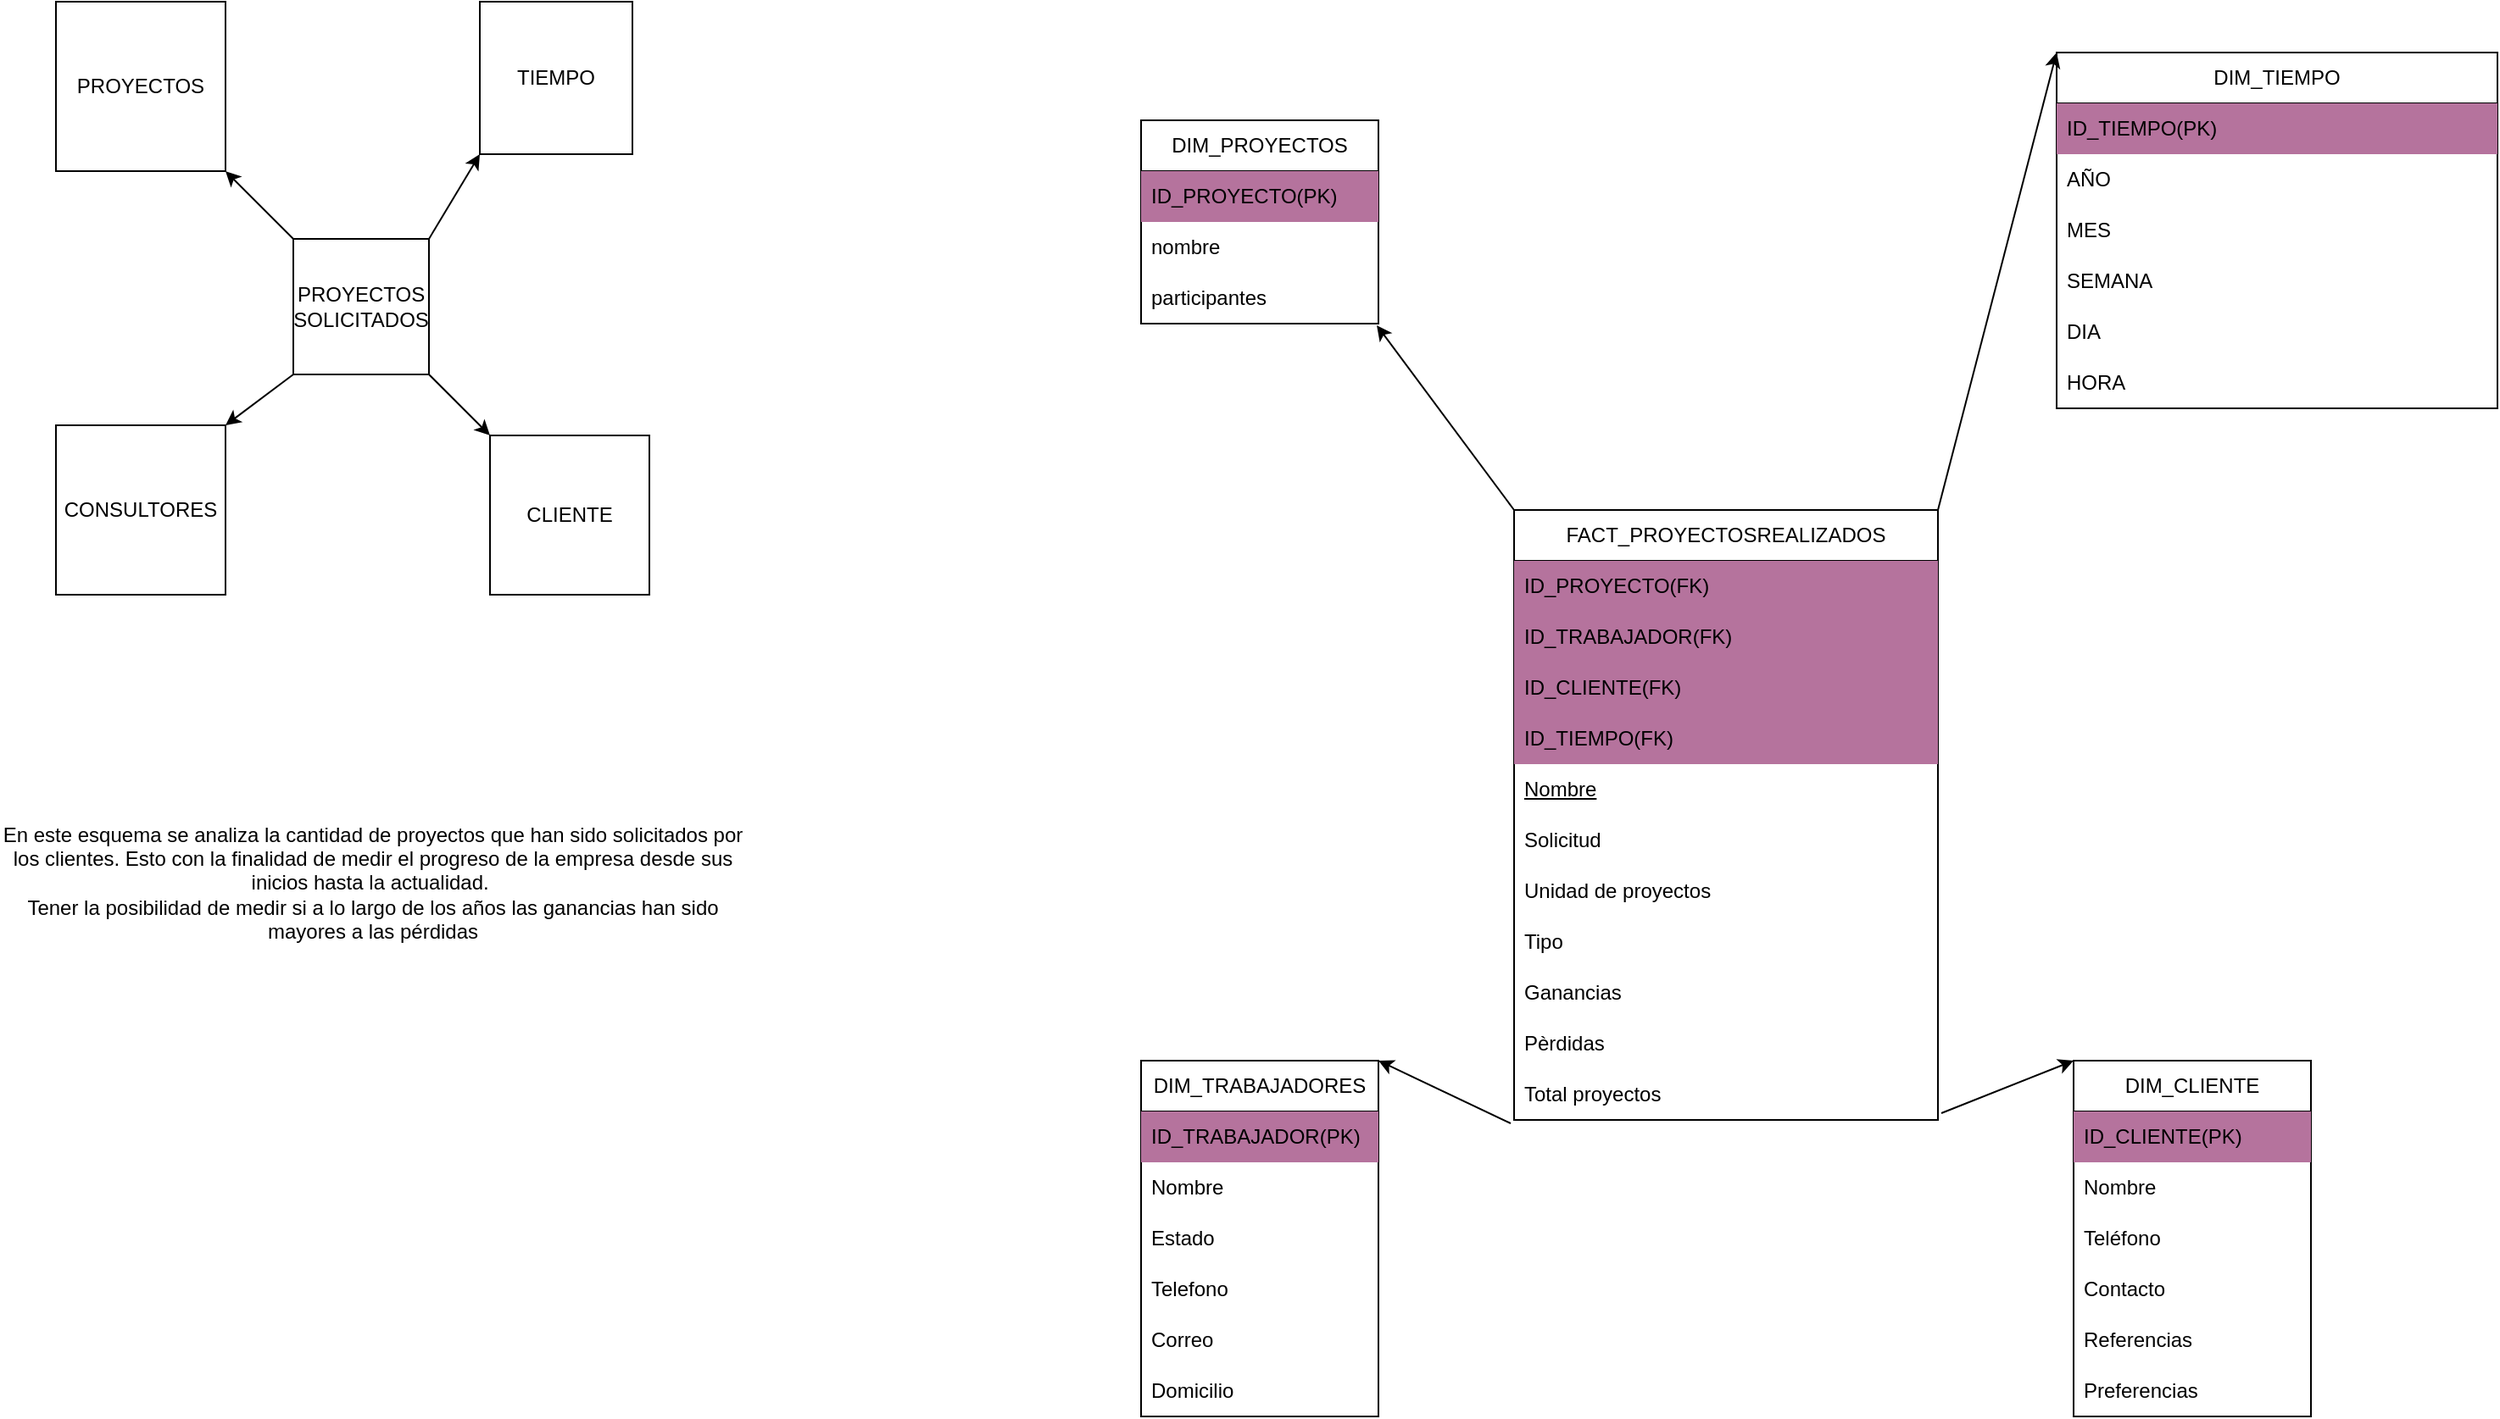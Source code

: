 <mxfile version="21.6.9" type="github" pages="3">
  <diagram name="Esquema1" id="fouPwO5cO5OasUWHvbUF">
    <mxGraphModel dx="1907" dy="932" grid="1" gridSize="10" guides="1" tooltips="1" connect="1" arrows="1" fold="1" page="1" pageScale="1" pageWidth="827" pageHeight="1169" math="0" shadow="0">
      <root>
        <mxCell id="0" />
        <mxCell id="1" parent="0" />
        <mxCell id="4f01WHKHeMReldq4Eaw4-1" value="PROYECTOS SOLICITADOS" style="whiteSpace=wrap;html=1;aspect=fixed;" parent="1" vertex="1">
          <mxGeometry x="-240" y="140" width="80" height="80" as="geometry" />
        </mxCell>
        <mxCell id="4f01WHKHeMReldq4Eaw4-2" value="TIEMPO" style="whiteSpace=wrap;html=1;aspect=fixed;" parent="1" vertex="1">
          <mxGeometry x="-130" width="90" height="90" as="geometry" />
        </mxCell>
        <mxCell id="4f01WHKHeMReldq4Eaw4-3" value="CLIENTE" style="whiteSpace=wrap;html=1;aspect=fixed;" parent="1" vertex="1">
          <mxGeometry x="-124" y="256" width="94" height="94" as="geometry" />
        </mxCell>
        <mxCell id="4f01WHKHeMReldq4Eaw4-4" value="PROYECTOS" style="whiteSpace=wrap;html=1;aspect=fixed;" parent="1" vertex="1">
          <mxGeometry x="-380" width="100" height="100" as="geometry" />
        </mxCell>
        <mxCell id="4f01WHKHeMReldq4Eaw4-5" value="CONSULTORES" style="whiteSpace=wrap;html=1;aspect=fixed;" parent="1" vertex="1">
          <mxGeometry x="-380" y="250" width="100" height="100" as="geometry" />
        </mxCell>
        <mxCell id="4f01WHKHeMReldq4Eaw4-9" style="rounded=0;orthogonalLoop=1;jettySize=auto;html=1;" parent="1" source="4f01WHKHeMReldq4Eaw4-1" target="4f01WHKHeMReldq4Eaw4-3" edge="1">
          <mxGeometry relative="1" as="geometry">
            <mxPoint x="-259" y="130" as="sourcePoint" />
            <mxPoint x="-210" y="190" as="targetPoint" />
          </mxGeometry>
        </mxCell>
        <mxCell id="4f01WHKHeMReldq4Eaw4-10" value="En este esquema se analiza la cantidad de proyectos que han sido solicitados por los clientes. Esto con la finalidad de medir el progreso de la empresa desde sus inicios hasta la actualidad.&amp;nbsp;&lt;br&gt;Tener la posibilidad de medir si a lo largo de los años las ganancias han sido mayores a las pérdidas" style="text;html=1;strokeColor=none;fillColor=none;align=center;verticalAlign=middle;whiteSpace=wrap;rounded=0;" parent="1" vertex="1">
          <mxGeometry x="-413" y="490" width="440" height="60" as="geometry" />
        </mxCell>
        <mxCell id="YIXBxobENtzoKiSDBQd0-1" value="FACT_PROYECTOSREALIZADOS" style="swimlane;fontStyle=0;childLayout=stackLayout;horizontal=1;startSize=30;horizontalStack=0;resizeParent=1;resizeParentMax=0;resizeLast=0;collapsible=1;marginBottom=0;whiteSpace=wrap;html=1;" parent="1" vertex="1">
          <mxGeometry x="480" y="300" width="250" height="360" as="geometry" />
        </mxCell>
        <mxCell id="YIXBxobENtzoKiSDBQd0-2" value="ID_PROYECTO(FK)" style="text;strokeColor=none;fillColor=#B5739D;align=left;verticalAlign=middle;spacingLeft=4;spacingRight=4;overflow=hidden;points=[[0,0.5],[1,0.5]];portConstraint=eastwest;rotatable=0;whiteSpace=wrap;html=1;" parent="YIXBxobENtzoKiSDBQd0-1" vertex="1">
          <mxGeometry y="30" width="250" height="30" as="geometry" />
        </mxCell>
        <mxCell id="YIXBxobENtzoKiSDBQd0-3" value="ID_TRABAJADOR(FK)" style="text;strokeColor=none;fillColor=#B5739D;align=left;verticalAlign=middle;spacingLeft=4;spacingRight=4;overflow=hidden;points=[[0,0.5],[1,0.5]];portConstraint=eastwest;rotatable=0;whiteSpace=wrap;html=1;" parent="YIXBxobENtzoKiSDBQd0-1" vertex="1">
          <mxGeometry y="60" width="250" height="30" as="geometry" />
        </mxCell>
        <mxCell id="YIXBxobENtzoKiSDBQd0-30" value="ID_CLIENTE(FK)" style="text;strokeColor=none;fillColor=#B5739D;align=left;verticalAlign=middle;spacingLeft=4;spacingRight=4;overflow=hidden;points=[[0,0.5],[1,0.5]];portConstraint=eastwest;rotatable=0;whiteSpace=wrap;html=1;" parent="YIXBxobENtzoKiSDBQd0-1" vertex="1">
          <mxGeometry y="90" width="250" height="30" as="geometry" />
        </mxCell>
        <mxCell id="YIXBxobENtzoKiSDBQd0-29" value="ID_TIEMPO(FK)" style="text;strokeColor=none;fillColor=#B5739D;align=left;verticalAlign=middle;spacingLeft=4;spacingRight=4;overflow=hidden;points=[[0,0.5],[1,0.5]];portConstraint=eastwest;rotatable=0;whiteSpace=wrap;html=1;" parent="YIXBxobENtzoKiSDBQd0-1" vertex="1">
          <mxGeometry y="120" width="250" height="30" as="geometry" />
        </mxCell>
        <mxCell id="YIXBxobENtzoKiSDBQd0-31" value="&lt;u&gt;Nombre&lt;/u&gt;" style="text;strokeColor=none;fillColor=none;align=left;verticalAlign=middle;spacingLeft=4;spacingRight=4;overflow=hidden;points=[[0,0.5],[1,0.5]];portConstraint=eastwest;rotatable=0;whiteSpace=wrap;html=1;" parent="YIXBxobENtzoKiSDBQd0-1" vertex="1">
          <mxGeometry y="150" width="250" height="30" as="geometry" />
        </mxCell>
        <mxCell id="0sV7bS2kD5tdpcHUCogC-12" value="Solicitud" style="text;strokeColor=none;fillColor=none;align=left;verticalAlign=middle;spacingLeft=4;spacingRight=4;overflow=hidden;points=[[0,0.5],[1,0.5]];portConstraint=eastwest;rotatable=0;whiteSpace=wrap;html=1;" parent="YIXBxobENtzoKiSDBQd0-1" vertex="1">
          <mxGeometry y="180" width="250" height="30" as="geometry" />
        </mxCell>
        <mxCell id="0sV7bS2kD5tdpcHUCogC-16" value="Unidad de proyectos" style="text;strokeColor=none;fillColor=none;align=left;verticalAlign=middle;spacingLeft=4;spacingRight=4;overflow=hidden;points=[[0,0.5],[1,0.5]];portConstraint=eastwest;rotatable=0;whiteSpace=wrap;html=1;" parent="YIXBxobENtzoKiSDBQd0-1" vertex="1">
          <mxGeometry y="210" width="250" height="30" as="geometry" />
        </mxCell>
        <mxCell id="0sV7bS2kD5tdpcHUCogC-11" value="Tipo" style="text;strokeColor=none;fillColor=none;align=left;verticalAlign=middle;spacingLeft=4;spacingRight=4;overflow=hidden;points=[[0,0.5],[1,0.5]];portConstraint=eastwest;rotatable=0;whiteSpace=wrap;html=1;" parent="YIXBxobENtzoKiSDBQd0-1" vertex="1">
          <mxGeometry y="240" width="250" height="30" as="geometry" />
        </mxCell>
        <mxCell id="YIXBxobENtzoKiSDBQd0-32" value="Ganancias" style="text;strokeColor=none;fillColor=none;align=left;verticalAlign=middle;spacingLeft=4;spacingRight=4;overflow=hidden;points=[[0,0.5],[1,0.5]];portConstraint=eastwest;rotatable=0;whiteSpace=wrap;html=1;" parent="YIXBxobENtzoKiSDBQd0-1" vertex="1">
          <mxGeometry y="270" width="250" height="30" as="geometry" />
        </mxCell>
        <mxCell id="K5586gnL4aPKgmynBAE0-1" value="Pèrdidas" style="text;strokeColor=none;fillColor=none;align=left;verticalAlign=middle;spacingLeft=4;spacingRight=4;overflow=hidden;points=[[0,0.5],[1,0.5]];portConstraint=eastwest;rotatable=0;whiteSpace=wrap;html=1;" parent="YIXBxobENtzoKiSDBQd0-1" vertex="1">
          <mxGeometry y="300" width="250" height="30" as="geometry" />
        </mxCell>
        <mxCell id="YIXBxobENtzoKiSDBQd0-4" value="Total proyectos" style="text;strokeColor=none;fillColor=none;align=left;verticalAlign=middle;spacingLeft=4;spacingRight=4;overflow=hidden;points=[[0,0.5],[1,0.5]];portConstraint=eastwest;rotatable=0;whiteSpace=wrap;html=1;" parent="YIXBxobENtzoKiSDBQd0-1" vertex="1">
          <mxGeometry y="330" width="250" height="30" as="geometry" />
        </mxCell>
        <mxCell id="YIXBxobENtzoKiSDBQd0-5" value="DIM_TIEMPO" style="swimlane;fontStyle=0;childLayout=stackLayout;horizontal=1;startSize=30;horizontalStack=0;resizeParent=1;resizeParentMax=0;resizeLast=0;collapsible=1;marginBottom=0;whiteSpace=wrap;html=1;" parent="1" vertex="1">
          <mxGeometry x="800" y="30" width="260" height="210" as="geometry" />
        </mxCell>
        <mxCell id="YIXBxobENtzoKiSDBQd0-24" value="ID_TIEMPO(PK)" style="text;strokeColor=none;fillColor=#B5739D;align=left;verticalAlign=middle;spacingLeft=4;spacingRight=4;overflow=hidden;points=[[0,0.5],[1,0.5]];portConstraint=eastwest;rotatable=0;whiteSpace=wrap;html=1;" parent="YIXBxobENtzoKiSDBQd0-5" vertex="1">
          <mxGeometry y="30" width="260" height="30" as="geometry" />
        </mxCell>
        <mxCell id="YIXBxobENtzoKiSDBQd0-6" value="AÑO" style="text;strokeColor=none;fillColor=none;align=left;verticalAlign=middle;spacingLeft=4;spacingRight=4;overflow=hidden;points=[[0,0.5],[1,0.5]];portConstraint=eastwest;rotatable=0;whiteSpace=wrap;html=1;" parent="YIXBxobENtzoKiSDBQd0-5" vertex="1">
          <mxGeometry y="60" width="260" height="30" as="geometry" />
        </mxCell>
        <mxCell id="YIXBxobENtzoKiSDBQd0-7" value="MES" style="text;strokeColor=none;fillColor=none;align=left;verticalAlign=middle;spacingLeft=4;spacingRight=4;overflow=hidden;points=[[0,0.5],[1,0.5]];portConstraint=eastwest;rotatable=0;whiteSpace=wrap;html=1;" parent="YIXBxobENtzoKiSDBQd0-5" vertex="1">
          <mxGeometry y="90" width="260" height="30" as="geometry" />
        </mxCell>
        <mxCell id="YIXBxobENtzoKiSDBQd0-8" value="SEMANA" style="text;strokeColor=none;fillColor=none;align=left;verticalAlign=middle;spacingLeft=4;spacingRight=4;overflow=hidden;points=[[0,0.5],[1,0.5]];portConstraint=eastwest;rotatable=0;whiteSpace=wrap;html=1;" parent="YIXBxobENtzoKiSDBQd0-5" vertex="1">
          <mxGeometry y="120" width="260" height="30" as="geometry" />
        </mxCell>
        <mxCell id="YIXBxobENtzoKiSDBQd0-21" value="DIA" style="text;strokeColor=none;fillColor=none;align=left;verticalAlign=middle;spacingLeft=4;spacingRight=4;overflow=hidden;points=[[0,0.5],[1,0.5]];portConstraint=eastwest;rotatable=0;whiteSpace=wrap;html=1;" parent="YIXBxobENtzoKiSDBQd0-5" vertex="1">
          <mxGeometry y="150" width="260" height="30" as="geometry" />
        </mxCell>
        <mxCell id="YIXBxobENtzoKiSDBQd0-22" value="HORA" style="text;strokeColor=none;fillColor=none;align=left;verticalAlign=middle;spacingLeft=4;spacingRight=4;overflow=hidden;points=[[0,0.5],[1,0.5]];portConstraint=eastwest;rotatable=0;whiteSpace=wrap;html=1;" parent="YIXBxobENtzoKiSDBQd0-5" vertex="1">
          <mxGeometry y="180" width="260" height="30" as="geometry" />
        </mxCell>
        <mxCell id="YIXBxobENtzoKiSDBQd0-9" value="DIM_CLIENTE" style="swimlane;fontStyle=0;childLayout=stackLayout;horizontal=1;startSize=30;horizontalStack=0;resizeParent=1;resizeParentMax=0;resizeLast=0;collapsible=1;marginBottom=0;whiteSpace=wrap;html=1;" parent="1" vertex="1">
          <mxGeometry x="810" y="625" width="140" height="210" as="geometry" />
        </mxCell>
        <mxCell id="YIXBxobENtzoKiSDBQd0-10" value="ID_CLIENTE(PK)" style="text;strokeColor=none;fillColor=#B5739D;align=left;verticalAlign=middle;spacingLeft=4;spacingRight=4;overflow=hidden;points=[[0,0.5],[1,0.5]];portConstraint=eastwest;rotatable=0;whiteSpace=wrap;html=1;" parent="YIXBxobENtzoKiSDBQd0-9" vertex="1">
          <mxGeometry y="30" width="140" height="30" as="geometry" />
        </mxCell>
        <mxCell id="YIXBxobENtzoKiSDBQd0-11" value="Nombre" style="text;strokeColor=none;fillColor=none;align=left;verticalAlign=middle;spacingLeft=4;spacingRight=4;overflow=hidden;points=[[0,0.5],[1,0.5]];portConstraint=eastwest;rotatable=0;whiteSpace=wrap;html=1;" parent="YIXBxobENtzoKiSDBQd0-9" vertex="1">
          <mxGeometry y="60" width="140" height="30" as="geometry" />
        </mxCell>
        <mxCell id="0sV7bS2kD5tdpcHUCogC-1" value="Teléfono" style="text;strokeColor=none;fillColor=none;align=left;verticalAlign=middle;spacingLeft=4;spacingRight=4;overflow=hidden;points=[[0,0.5],[1,0.5]];portConstraint=eastwest;rotatable=0;whiteSpace=wrap;html=1;" parent="YIXBxobENtzoKiSDBQd0-9" vertex="1">
          <mxGeometry y="90" width="140" height="30" as="geometry" />
        </mxCell>
        <mxCell id="0sV7bS2kD5tdpcHUCogC-2" value="Contacto" style="text;strokeColor=none;fillColor=none;align=left;verticalAlign=middle;spacingLeft=4;spacingRight=4;overflow=hidden;points=[[0,0.5],[1,0.5]];portConstraint=eastwest;rotatable=0;whiteSpace=wrap;html=1;" parent="YIXBxobENtzoKiSDBQd0-9" vertex="1">
          <mxGeometry y="120" width="140" height="30" as="geometry" />
        </mxCell>
        <mxCell id="0sV7bS2kD5tdpcHUCogC-3" value="Referencias" style="text;strokeColor=none;fillColor=none;align=left;verticalAlign=middle;spacingLeft=4;spacingRight=4;overflow=hidden;points=[[0,0.5],[1,0.5]];portConstraint=eastwest;rotatable=0;whiteSpace=wrap;html=1;" parent="YIXBxobENtzoKiSDBQd0-9" vertex="1">
          <mxGeometry y="150" width="140" height="30" as="geometry" />
        </mxCell>
        <mxCell id="YIXBxobENtzoKiSDBQd0-12" value="Preferencias" style="text;strokeColor=none;fillColor=none;align=left;verticalAlign=middle;spacingLeft=4;spacingRight=4;overflow=hidden;points=[[0,0.5],[1,0.5]];portConstraint=eastwest;rotatable=0;whiteSpace=wrap;html=1;" parent="YIXBxobENtzoKiSDBQd0-9" vertex="1">
          <mxGeometry y="180" width="140" height="30" as="geometry" />
        </mxCell>
        <mxCell id="YIXBxobENtzoKiSDBQd0-13" value="DIM_TRABAJADORES" style="swimlane;fontStyle=0;childLayout=stackLayout;horizontal=1;startSize=30;horizontalStack=0;resizeParent=1;resizeParentMax=0;resizeLast=0;collapsible=1;marginBottom=0;whiteSpace=wrap;html=1;" parent="1" vertex="1">
          <mxGeometry x="260" y="625" width="140" height="210" as="geometry" />
        </mxCell>
        <mxCell id="YIXBxobENtzoKiSDBQd0-14" value="ID_TRABAJADOR(PK)" style="text;strokeColor=none;fillColor=#B5739D;align=left;verticalAlign=middle;spacingLeft=4;spacingRight=4;overflow=hidden;points=[[0,0.5],[1,0.5]];portConstraint=eastwest;rotatable=0;whiteSpace=wrap;html=1;" parent="YIXBxobENtzoKiSDBQd0-13" vertex="1">
          <mxGeometry y="30" width="140" height="30" as="geometry" />
        </mxCell>
        <mxCell id="YIXBxobENtzoKiSDBQd0-15" value="Nombre" style="text;strokeColor=none;fillColor=none;align=left;verticalAlign=middle;spacingLeft=4;spacingRight=4;overflow=hidden;points=[[0,0.5],[1,0.5]];portConstraint=eastwest;rotatable=0;whiteSpace=wrap;html=1;" parent="YIXBxobENtzoKiSDBQd0-13" vertex="1">
          <mxGeometry y="60" width="140" height="30" as="geometry" />
        </mxCell>
        <mxCell id="0sV7bS2kD5tdpcHUCogC-15" value="Estado" style="text;strokeColor=none;fillColor=none;align=left;verticalAlign=middle;spacingLeft=4;spacingRight=4;overflow=hidden;points=[[0,0.5],[1,0.5]];portConstraint=eastwest;rotatable=0;whiteSpace=wrap;html=1;" parent="YIXBxobENtzoKiSDBQd0-13" vertex="1">
          <mxGeometry y="90" width="140" height="30" as="geometry" />
        </mxCell>
        <mxCell id="0sV7bS2kD5tdpcHUCogC-14" value="Telefono" style="text;strokeColor=none;fillColor=none;align=left;verticalAlign=middle;spacingLeft=4;spacingRight=4;overflow=hidden;points=[[0,0.5],[1,0.5]];portConstraint=eastwest;rotatable=0;whiteSpace=wrap;html=1;" parent="YIXBxobENtzoKiSDBQd0-13" vertex="1">
          <mxGeometry y="120" width="140" height="30" as="geometry" />
        </mxCell>
        <mxCell id="0sV7bS2kD5tdpcHUCogC-13" value="Correo" style="text;strokeColor=none;fillColor=none;align=left;verticalAlign=middle;spacingLeft=4;spacingRight=4;overflow=hidden;points=[[0,0.5],[1,0.5]];portConstraint=eastwest;rotatable=0;whiteSpace=wrap;html=1;" parent="YIXBxobENtzoKiSDBQd0-13" vertex="1">
          <mxGeometry y="150" width="140" height="30" as="geometry" />
        </mxCell>
        <mxCell id="YIXBxobENtzoKiSDBQd0-16" value="Domicilio" style="text;strokeColor=none;fillColor=none;align=left;verticalAlign=middle;spacingLeft=4;spacingRight=4;overflow=hidden;points=[[0,0.5],[1,0.5]];portConstraint=eastwest;rotatable=0;whiteSpace=wrap;html=1;" parent="YIXBxobENtzoKiSDBQd0-13" vertex="1">
          <mxGeometry y="180" width="140" height="30" as="geometry" />
        </mxCell>
        <mxCell id="YIXBxobENtzoKiSDBQd0-17" value="DIM_PROYECTOS" style="swimlane;fontStyle=0;childLayout=stackLayout;horizontal=1;startSize=30;horizontalStack=0;resizeParent=1;resizeParentMax=0;resizeLast=0;collapsible=1;marginBottom=0;whiteSpace=wrap;html=1;" parent="1" vertex="1">
          <mxGeometry x="260" y="70" width="140" height="120" as="geometry" />
        </mxCell>
        <mxCell id="YIXBxobENtzoKiSDBQd0-18" value="ID_PROYECTO(PK)" style="text;strokeColor=none;fillColor=#B5739D;align=left;verticalAlign=middle;spacingLeft=4;spacingRight=4;overflow=hidden;points=[[0,0.5],[1,0.5]];portConstraint=eastwest;rotatable=0;whiteSpace=wrap;html=1;" parent="YIXBxobENtzoKiSDBQd0-17" vertex="1">
          <mxGeometry y="30" width="140" height="30" as="geometry" />
        </mxCell>
        <mxCell id="YIXBxobENtzoKiSDBQd0-19" value="nombre" style="text;strokeColor=none;fillColor=none;align=left;verticalAlign=middle;spacingLeft=4;spacingRight=4;overflow=hidden;points=[[0,0.5],[1,0.5]];portConstraint=eastwest;rotatable=0;whiteSpace=wrap;html=1;" parent="YIXBxobENtzoKiSDBQd0-17" vertex="1">
          <mxGeometry y="60" width="140" height="30" as="geometry" />
        </mxCell>
        <mxCell id="YIXBxobENtzoKiSDBQd0-20" value="participantes" style="text;strokeColor=none;fillColor=none;align=left;verticalAlign=middle;spacingLeft=4;spacingRight=4;overflow=hidden;points=[[0,0.5],[1,0.5]];portConstraint=eastwest;rotatable=0;whiteSpace=wrap;html=1;" parent="YIXBxobENtzoKiSDBQd0-17" vertex="1">
          <mxGeometry y="90" width="140" height="30" as="geometry" />
        </mxCell>
        <mxCell id="0sV7bS2kD5tdpcHUCogC-4" style="rounded=0;orthogonalLoop=1;jettySize=auto;html=1;entryX=0;entryY=1;entryDx=0;entryDy=0;exitX=1;exitY=0;exitDx=0;exitDy=0;" parent="1" source="4f01WHKHeMReldq4Eaw4-1" target="4f01WHKHeMReldq4Eaw4-2" edge="1">
          <mxGeometry relative="1" as="geometry">
            <mxPoint x="-150" y="230" as="sourcePoint" />
            <mxPoint x="-114" y="266" as="targetPoint" />
          </mxGeometry>
        </mxCell>
        <mxCell id="0sV7bS2kD5tdpcHUCogC-5" style="rounded=0;orthogonalLoop=1;jettySize=auto;html=1;entryX=1;entryY=1;entryDx=0;entryDy=0;" parent="1" target="4f01WHKHeMReldq4Eaw4-4" edge="1">
          <mxGeometry relative="1" as="geometry">
            <mxPoint x="-240" y="140" as="sourcePoint" />
            <mxPoint x="-104" y="276" as="targetPoint" />
          </mxGeometry>
        </mxCell>
        <mxCell id="0sV7bS2kD5tdpcHUCogC-6" style="rounded=0;orthogonalLoop=1;jettySize=auto;html=1;entryX=1;entryY=0;entryDx=0;entryDy=0;exitX=0;exitY=1;exitDx=0;exitDy=0;" parent="1" source="4f01WHKHeMReldq4Eaw4-1" target="4f01WHKHeMReldq4Eaw4-5" edge="1">
          <mxGeometry relative="1" as="geometry">
            <mxPoint x="-130" y="250" as="sourcePoint" />
            <mxPoint x="-94" y="286" as="targetPoint" />
          </mxGeometry>
        </mxCell>
        <mxCell id="0sV7bS2kD5tdpcHUCogC-7" style="rounded=0;orthogonalLoop=1;jettySize=auto;html=1;entryX=0;entryY=0;entryDx=0;entryDy=0;exitX=1.008;exitY=0.867;exitDx=0;exitDy=0;exitPerimeter=0;" parent="1" source="YIXBxobENtzoKiSDBQd0-4" target="YIXBxobENtzoKiSDBQd0-9" edge="1">
          <mxGeometry relative="1" as="geometry">
            <mxPoint x="730" y="540" as="sourcePoint" />
            <mxPoint x="766" y="576" as="targetPoint" />
          </mxGeometry>
        </mxCell>
        <mxCell id="0sV7bS2kD5tdpcHUCogC-8" style="rounded=0;orthogonalLoop=1;jettySize=auto;html=1;entryX=1;entryY=0;entryDx=0;entryDy=0;exitX=-0.008;exitY=1.067;exitDx=0;exitDy=0;exitPerimeter=0;" parent="1" source="YIXBxobENtzoKiSDBQd0-4" target="YIXBxobENtzoKiSDBQd0-13" edge="1">
          <mxGeometry relative="1" as="geometry">
            <mxPoint x="740" y="550" as="sourcePoint" />
            <mxPoint x="790" y="590" as="targetPoint" />
          </mxGeometry>
        </mxCell>
        <mxCell id="0sV7bS2kD5tdpcHUCogC-9" style="rounded=0;orthogonalLoop=1;jettySize=auto;html=1;entryX=0;entryY=0;entryDx=0;entryDy=0;exitX=1;exitY=0;exitDx=0;exitDy=0;" parent="1" source="YIXBxobENtzoKiSDBQd0-1" target="YIXBxobENtzoKiSDBQd0-5" edge="1">
          <mxGeometry relative="1" as="geometry">
            <mxPoint x="750" y="560" as="sourcePoint" />
            <mxPoint x="800" y="600" as="targetPoint" />
          </mxGeometry>
        </mxCell>
        <mxCell id="0sV7bS2kD5tdpcHUCogC-10" style="rounded=0;orthogonalLoop=1;jettySize=auto;html=1;entryX=0.993;entryY=1.033;entryDx=0;entryDy=0;exitX=0;exitY=0;exitDx=0;exitDy=0;entryPerimeter=0;" parent="1" source="YIXBxobENtzoKiSDBQd0-1" target="YIXBxobENtzoKiSDBQd0-20" edge="1">
          <mxGeometry relative="1" as="geometry">
            <mxPoint x="760" y="570" as="sourcePoint" />
            <mxPoint x="810" y="610" as="targetPoint" />
          </mxGeometry>
        </mxCell>
      </root>
    </mxGraphModel>
  </diagram>
  <diagram name="Esquema 2" id="NuA_AMXU5c78D62TrAVr">
    <mxGraphModel dx="1745" dy="792" grid="1" gridSize="10" guides="1" tooltips="1" connect="1" arrows="1" fold="1" page="1" pageScale="1" pageWidth="827" pageHeight="1169" math="0" shadow="0">
      <root>
        <mxCell id="j2CwejD4iRpmdjd2Fmt_-0" />
        <mxCell id="j2CwejD4iRpmdjd2Fmt_-1" parent="j2CwejD4iRpmdjd2Fmt_-0" />
        <mxCell id="j2CwejD4iRpmdjd2Fmt_-2" value="TOTAL HABILIDADES" style="whiteSpace=wrap;html=1;aspect=fixed;" parent="j2CwejD4iRpmdjd2Fmt_-1" vertex="1">
          <mxGeometry x="-675" y="140" width="110" height="110" as="geometry" />
        </mxCell>
        <mxCell id="j2CwejD4iRpmdjd2Fmt_-3" value="TIEMPO" style="whiteSpace=wrap;html=1;aspect=fixed;" parent="j2CwejD4iRpmdjd2Fmt_-1" vertex="1">
          <mxGeometry x="-550" width="110" height="110" as="geometry" />
        </mxCell>
        <mxCell id="j2CwejD4iRpmdjd2Fmt_-4" value="HABILIDADES" style="whiteSpace=wrap;html=1;aspect=fixed;" parent="j2CwejD4iRpmdjd2Fmt_-1" vertex="1">
          <mxGeometry x="-544" y="276" width="104" height="104" as="geometry" />
        </mxCell>
        <mxCell id="j2CwejD4iRpmdjd2Fmt_-5" style="rounded=0;orthogonalLoop=1;jettySize=auto;html=1;" parent="j2CwejD4iRpmdjd2Fmt_-1" source="j2CwejD4iRpmdjd2Fmt_-6" target="j2CwejD4iRpmdjd2Fmt_-2" edge="1">
          <mxGeometry relative="1" as="geometry" />
        </mxCell>
        <mxCell id="j2CwejD4iRpmdjd2Fmt_-6" value="DEPARTAMENTOS" style="whiteSpace=wrap;html=1;aspect=fixed;" parent="j2CwejD4iRpmdjd2Fmt_-1" vertex="1">
          <mxGeometry x="-820" width="120" height="120" as="geometry" />
        </mxCell>
        <mxCell id="j2CwejD4iRpmdjd2Fmt_-7" value="TRABAJADOR" style="whiteSpace=wrap;html=1;aspect=fixed;" parent="j2CwejD4iRpmdjd2Fmt_-1" vertex="1">
          <mxGeometry x="-810" y="276" width="110" height="110" as="geometry" />
        </mxCell>
        <mxCell id="j2CwejD4iRpmdjd2Fmt_-8" style="rounded=0;orthogonalLoop=1;jettySize=auto;html=1;entryX=1.013;entryY=0.15;entryDx=0;entryDy=0;entryPerimeter=0;" parent="j2CwejD4iRpmdjd2Fmt_-1" source="j2CwejD4iRpmdjd2Fmt_-3" target="j2CwejD4iRpmdjd2Fmt_-2" edge="1">
          <mxGeometry relative="1" as="geometry">
            <mxPoint x="-699" y="130" as="sourcePoint" />
            <mxPoint x="-650" y="190" as="targetPoint" />
            <Array as="points">
              <mxPoint x="-560" y="150" />
            </Array>
          </mxGeometry>
        </mxCell>
        <mxCell id="j2CwejD4iRpmdjd2Fmt_-9" style="rounded=0;orthogonalLoop=1;jettySize=auto;html=1;entryX=0;entryY=1;entryDx=0;entryDy=0;" parent="j2CwejD4iRpmdjd2Fmt_-1" source="j2CwejD4iRpmdjd2Fmt_-7" target="j2CwejD4iRpmdjd2Fmt_-2" edge="1">
          <mxGeometry relative="1" as="geometry">
            <mxPoint x="-689" y="140" as="sourcePoint" />
            <mxPoint x="-640" y="200" as="targetPoint" />
          </mxGeometry>
        </mxCell>
        <mxCell id="j2CwejD4iRpmdjd2Fmt_-10" style="rounded=0;orthogonalLoop=1;jettySize=auto;html=1;entryX=1;entryY=1;entryDx=0;entryDy=0;" parent="j2CwejD4iRpmdjd2Fmt_-1" source="j2CwejD4iRpmdjd2Fmt_-4" target="j2CwejD4iRpmdjd2Fmt_-2" edge="1">
          <mxGeometry relative="1" as="geometry">
            <mxPoint x="-679" y="150" as="sourcePoint" />
            <mxPoint x="-630" y="210" as="targetPoint" />
          </mxGeometry>
        </mxCell>
        <mxCell id="j2CwejD4iRpmdjd2Fmt_-11" value="En este esquema se analiza las habilidades que más sobresalen entre los consultores y trabajadores.&amp;nbsp;" style="text;html=1;strokeColor=none;fillColor=none;align=center;verticalAlign=middle;whiteSpace=wrap;rounded=0;" parent="j2CwejD4iRpmdjd2Fmt_-1" vertex="1">
          <mxGeometry x="-770" y="450" width="300" height="30" as="geometry" />
        </mxCell>
        <mxCell id="KChx6Kg2cipmEtyVFtn7-0" value="FACT_TOTALHABILIDADESSOBRESALIENTES" style="swimlane;fontStyle=0;childLayout=stackLayout;horizontal=1;startSize=30;horizontalStack=0;resizeParent=1;resizeParentMax=0;resizeLast=0;collapsible=1;marginBottom=0;whiteSpace=wrap;html=1;" parent="j2CwejD4iRpmdjd2Fmt_-1" vertex="1">
          <mxGeometry x="-90" y="260" width="280" height="240" as="geometry" />
        </mxCell>
        <mxCell id="KChx6Kg2cipmEtyVFtn7-1" value="ID_TRABAJADOR(FK)" style="text;strokeColor=none;fillColor=#B5739D;align=left;verticalAlign=middle;spacingLeft=4;spacingRight=4;overflow=hidden;points=[[0,0.5],[1,0.5]];portConstraint=eastwest;rotatable=0;whiteSpace=wrap;html=1;" parent="KChx6Kg2cipmEtyVFtn7-0" vertex="1">
          <mxGeometry y="30" width="280" height="30" as="geometry" />
        </mxCell>
        <mxCell id="KChx6Kg2cipmEtyVFtn7-2" value="ID_DEPARTAMENTO(FK)" style="text;strokeColor=none;fillColor=#B5739D;align=left;verticalAlign=middle;spacingLeft=4;spacingRight=4;overflow=hidden;points=[[0,0.5],[1,0.5]];portConstraint=eastwest;rotatable=0;whiteSpace=wrap;html=1;" parent="KChx6Kg2cipmEtyVFtn7-0" vertex="1">
          <mxGeometry y="60" width="280" height="30" as="geometry" />
        </mxCell>
        <mxCell id="KChx6Kg2cipmEtyVFtn7-3" value="ID_HABILIDADES(FK)" style="text;strokeColor=none;fillColor=#B5739D;align=left;verticalAlign=middle;spacingLeft=4;spacingRight=4;overflow=hidden;points=[[0,0.5],[1,0.5]];portConstraint=eastwest;rotatable=0;whiteSpace=wrap;html=1;" parent="KChx6Kg2cipmEtyVFtn7-0" vertex="1">
          <mxGeometry y="90" width="280" height="30" as="geometry" />
        </mxCell>
        <mxCell id="KChx6Kg2cipmEtyVFtn7-4" value="ID_TIEMPO(FK)" style="text;strokeColor=none;fillColor=#B5739D;align=left;verticalAlign=middle;spacingLeft=4;spacingRight=4;overflow=hidden;points=[[0,0.5],[1,0.5]];portConstraint=eastwest;rotatable=0;whiteSpace=wrap;html=1;" parent="KChx6Kg2cipmEtyVFtn7-0" vertex="1">
          <mxGeometry y="120" width="280" height="30" as="geometry" />
        </mxCell>
        <mxCell id="KChx6Kg2cipmEtyVFtn7-5" value="&lt;u&gt;Nombre&lt;/u&gt;" style="text;strokeColor=none;fillColor=none;align=left;verticalAlign=middle;spacingLeft=4;spacingRight=4;overflow=hidden;points=[[0,0.5],[1,0.5]];portConstraint=eastwest;rotatable=0;whiteSpace=wrap;html=1;" parent="KChx6Kg2cipmEtyVFtn7-0" vertex="1">
          <mxGeometry y="150" width="280" height="30" as="geometry" />
        </mxCell>
        <mxCell id="KChx6Kg2cipmEtyVFtn7-6" value="Cantidad" style="text;strokeColor=none;fillColor=none;align=left;verticalAlign=middle;spacingLeft=4;spacingRight=4;overflow=hidden;points=[[0,0.5],[1,0.5]];portConstraint=eastwest;rotatable=0;whiteSpace=wrap;html=1;" parent="KChx6Kg2cipmEtyVFtn7-0" vertex="1">
          <mxGeometry y="180" width="280" height="30" as="geometry" />
        </mxCell>
        <mxCell id="KChx6Kg2cipmEtyVFtn7-7" value="Total habilidades" style="text;strokeColor=none;fillColor=none;align=left;verticalAlign=middle;spacingLeft=4;spacingRight=4;overflow=hidden;points=[[0,0.5],[1,0.5]];portConstraint=eastwest;rotatable=0;whiteSpace=wrap;html=1;" parent="KChx6Kg2cipmEtyVFtn7-0" vertex="1">
          <mxGeometry y="210" width="280" height="30" as="geometry" />
        </mxCell>
        <mxCell id="KChx6Kg2cipmEtyVFtn7-11" value="DIM_TIEMPO" style="swimlane;fontStyle=0;childLayout=stackLayout;horizontal=1;startSize=30;horizontalStack=0;resizeParent=1;resizeParentMax=0;resizeLast=0;collapsible=1;marginBottom=0;whiteSpace=wrap;html=1;" parent="j2CwejD4iRpmdjd2Fmt_-1" vertex="1">
          <mxGeometry x="250" width="260" height="210" as="geometry" />
        </mxCell>
        <mxCell id="KChx6Kg2cipmEtyVFtn7-12" value="ID_TIEMPO(PK)" style="text;strokeColor=none;fillColor=#B5739D;align=left;verticalAlign=middle;spacingLeft=4;spacingRight=4;overflow=hidden;points=[[0,0.5],[1,0.5]];portConstraint=eastwest;rotatable=0;whiteSpace=wrap;html=1;" parent="KChx6Kg2cipmEtyVFtn7-11" vertex="1">
          <mxGeometry y="30" width="260" height="30" as="geometry" />
        </mxCell>
        <mxCell id="KChx6Kg2cipmEtyVFtn7-13" value="AÑO" style="text;strokeColor=none;fillColor=none;align=left;verticalAlign=middle;spacingLeft=4;spacingRight=4;overflow=hidden;points=[[0,0.5],[1,0.5]];portConstraint=eastwest;rotatable=0;whiteSpace=wrap;html=1;" parent="KChx6Kg2cipmEtyVFtn7-11" vertex="1">
          <mxGeometry y="60" width="260" height="30" as="geometry" />
        </mxCell>
        <mxCell id="KChx6Kg2cipmEtyVFtn7-14" value="MES" style="text;strokeColor=none;fillColor=none;align=left;verticalAlign=middle;spacingLeft=4;spacingRight=4;overflow=hidden;points=[[0,0.5],[1,0.5]];portConstraint=eastwest;rotatable=0;whiteSpace=wrap;html=1;" parent="KChx6Kg2cipmEtyVFtn7-11" vertex="1">
          <mxGeometry y="90" width="260" height="30" as="geometry" />
        </mxCell>
        <mxCell id="KChx6Kg2cipmEtyVFtn7-15" value="SEMANA" style="text;strokeColor=none;fillColor=none;align=left;verticalAlign=middle;spacingLeft=4;spacingRight=4;overflow=hidden;points=[[0,0.5],[1,0.5]];portConstraint=eastwest;rotatable=0;whiteSpace=wrap;html=1;" parent="KChx6Kg2cipmEtyVFtn7-11" vertex="1">
          <mxGeometry y="120" width="260" height="30" as="geometry" />
        </mxCell>
        <mxCell id="KChx6Kg2cipmEtyVFtn7-16" value="DIA" style="text;strokeColor=none;fillColor=none;align=left;verticalAlign=middle;spacingLeft=4;spacingRight=4;overflow=hidden;points=[[0,0.5],[1,0.5]];portConstraint=eastwest;rotatable=0;whiteSpace=wrap;html=1;" parent="KChx6Kg2cipmEtyVFtn7-11" vertex="1">
          <mxGeometry y="150" width="260" height="30" as="geometry" />
        </mxCell>
        <mxCell id="KChx6Kg2cipmEtyVFtn7-17" value="HORA" style="text;strokeColor=none;fillColor=none;align=left;verticalAlign=middle;spacingLeft=4;spacingRight=4;overflow=hidden;points=[[0,0.5],[1,0.5]];portConstraint=eastwest;rotatable=0;whiteSpace=wrap;html=1;" parent="KChx6Kg2cipmEtyVFtn7-11" vertex="1">
          <mxGeometry y="180" width="260" height="30" as="geometry" />
        </mxCell>
        <mxCell id="KChx6Kg2cipmEtyVFtn7-18" value="DIM_HABILIDADES" style="swimlane;fontStyle=0;childLayout=stackLayout;horizontal=1;startSize=30;horizontalStack=0;resizeParent=1;resizeParentMax=0;resizeLast=0;collapsible=1;marginBottom=0;whiteSpace=wrap;html=1;" parent="j2CwejD4iRpmdjd2Fmt_-1" vertex="1">
          <mxGeometry x="270" y="630" width="140" height="150" as="geometry" />
        </mxCell>
        <mxCell id="KChx6Kg2cipmEtyVFtn7-19" value="ID_CLIENTE(PK)" style="text;strokeColor=none;fillColor=#B5739D;align=left;verticalAlign=middle;spacingLeft=4;spacingRight=4;overflow=hidden;points=[[0,0.5],[1,0.5]];portConstraint=eastwest;rotatable=0;whiteSpace=wrap;html=1;" parent="KChx6Kg2cipmEtyVFtn7-18" vertex="1">
          <mxGeometry y="30" width="140" height="30" as="geometry" />
        </mxCell>
        <mxCell id="KChx6Kg2cipmEtyVFtn7-20" value="Nombre" style="text;strokeColor=none;fillColor=none;align=left;verticalAlign=middle;spacingLeft=4;spacingRight=4;overflow=hidden;points=[[0,0.5],[1,0.5]];portConstraint=eastwest;rotatable=0;whiteSpace=wrap;html=1;" parent="KChx6Kg2cipmEtyVFtn7-18" vertex="1">
          <mxGeometry y="60" width="140" height="30" as="geometry" />
        </mxCell>
        <mxCell id="KChx6Kg2cipmEtyVFtn7-21" value="Certificacion" style="text;strokeColor=none;fillColor=none;align=left;verticalAlign=middle;spacingLeft=4;spacingRight=4;overflow=hidden;points=[[0,0.5],[1,0.5]];portConstraint=eastwest;rotatable=0;whiteSpace=wrap;html=1;" parent="KChx6Kg2cipmEtyVFtn7-18" vertex="1">
          <mxGeometry y="90" width="140" height="30" as="geometry" />
        </mxCell>
        <mxCell id="KChx6Kg2cipmEtyVFtn7-23" value="Referencias" style="text;strokeColor=none;fillColor=none;align=left;verticalAlign=middle;spacingLeft=4;spacingRight=4;overflow=hidden;points=[[0,0.5],[1,0.5]];portConstraint=eastwest;rotatable=0;whiteSpace=wrap;html=1;" parent="KChx6Kg2cipmEtyVFtn7-18" vertex="1">
          <mxGeometry y="120" width="140" height="30" as="geometry" />
        </mxCell>
        <mxCell id="KChx6Kg2cipmEtyVFtn7-25" value="DIM_TRABAJADOR" style="swimlane;fontStyle=0;childLayout=stackLayout;horizontal=1;startSize=30;horizontalStack=0;resizeParent=1;resizeParentMax=0;resizeLast=0;collapsible=1;marginBottom=0;whiteSpace=wrap;html=1;" parent="j2CwejD4iRpmdjd2Fmt_-1" vertex="1">
          <mxGeometry x="-290" y="620" width="140" height="240" as="geometry" />
        </mxCell>
        <mxCell id="KChx6Kg2cipmEtyVFtn7-26" value="ID_TRABAJADOR(PK)" style="text;strokeColor=none;fillColor=#B5739D;align=left;verticalAlign=middle;spacingLeft=4;spacingRight=4;overflow=hidden;points=[[0,0.5],[1,0.5]];portConstraint=eastwest;rotatable=0;whiteSpace=wrap;html=1;" parent="KChx6Kg2cipmEtyVFtn7-25" vertex="1">
          <mxGeometry y="30" width="140" height="30" as="geometry" />
        </mxCell>
        <mxCell id="KChx6Kg2cipmEtyVFtn7-27" value="Nombre" style="text;strokeColor=none;fillColor=none;align=left;verticalAlign=middle;spacingLeft=4;spacingRight=4;overflow=hidden;points=[[0,0.5],[1,0.5]];portConstraint=eastwest;rotatable=0;whiteSpace=wrap;html=1;" parent="KChx6Kg2cipmEtyVFtn7-25" vertex="1">
          <mxGeometry y="60" width="140" height="30" as="geometry" />
        </mxCell>
        <mxCell id="KChx6Kg2cipmEtyVFtn7-28" value="Estado" style="text;strokeColor=none;fillColor=none;align=left;verticalAlign=middle;spacingLeft=4;spacingRight=4;overflow=hidden;points=[[0,0.5],[1,0.5]];portConstraint=eastwest;rotatable=0;whiteSpace=wrap;html=1;" parent="KChx6Kg2cipmEtyVFtn7-25" vertex="1">
          <mxGeometry y="90" width="140" height="30" as="geometry" />
        </mxCell>
        <mxCell id="L9PxBRu__Qh9WX77Yk-u-0" value="Certificacion" style="text;strokeColor=none;fillColor=none;align=left;verticalAlign=middle;spacingLeft=4;spacingRight=4;overflow=hidden;points=[[0,0.5],[1,0.5]];portConstraint=eastwest;rotatable=0;whiteSpace=wrap;html=1;" parent="KChx6Kg2cipmEtyVFtn7-25" vertex="1">
          <mxGeometry y="120" width="140" height="30" as="geometry" />
        </mxCell>
        <mxCell id="KChx6Kg2cipmEtyVFtn7-29" value="Telefono" style="text;strokeColor=none;fillColor=none;align=left;verticalAlign=middle;spacingLeft=4;spacingRight=4;overflow=hidden;points=[[0,0.5],[1,0.5]];portConstraint=eastwest;rotatable=0;whiteSpace=wrap;html=1;" parent="KChx6Kg2cipmEtyVFtn7-25" vertex="1">
          <mxGeometry y="150" width="140" height="30" as="geometry" />
        </mxCell>
        <mxCell id="KChx6Kg2cipmEtyVFtn7-30" value="Correo" style="text;strokeColor=none;fillColor=none;align=left;verticalAlign=middle;spacingLeft=4;spacingRight=4;overflow=hidden;points=[[0,0.5],[1,0.5]];portConstraint=eastwest;rotatable=0;whiteSpace=wrap;html=1;" parent="KChx6Kg2cipmEtyVFtn7-25" vertex="1">
          <mxGeometry y="180" width="140" height="30" as="geometry" />
        </mxCell>
        <mxCell id="KChx6Kg2cipmEtyVFtn7-31" value="Domicilio" style="text;strokeColor=none;fillColor=none;align=left;verticalAlign=middle;spacingLeft=4;spacingRight=4;overflow=hidden;points=[[0,0.5],[1,0.5]];portConstraint=eastwest;rotatable=0;whiteSpace=wrap;html=1;" parent="KChx6Kg2cipmEtyVFtn7-25" vertex="1">
          <mxGeometry y="210" width="140" height="30" as="geometry" />
        </mxCell>
        <mxCell id="KChx6Kg2cipmEtyVFtn7-32" value="DIM_DEPARTAMENTO" style="swimlane;fontStyle=0;childLayout=stackLayout;horizontal=1;startSize=30;horizontalStack=0;resizeParent=1;resizeParentMax=0;resizeLast=0;collapsible=1;marginBottom=0;whiteSpace=wrap;html=1;" parent="j2CwejD4iRpmdjd2Fmt_-1" vertex="1">
          <mxGeometry x="-290" y="40" width="170" height="120" as="geometry" />
        </mxCell>
        <mxCell id="KChx6Kg2cipmEtyVFtn7-33" value="ID_DEPARTAMENTO(PK)" style="text;strokeColor=none;fillColor=#B5739D;align=left;verticalAlign=middle;spacingLeft=4;spacingRight=4;overflow=hidden;points=[[0,0.5],[1,0.5]];portConstraint=eastwest;rotatable=0;whiteSpace=wrap;html=1;" parent="KChx6Kg2cipmEtyVFtn7-32" vertex="1">
          <mxGeometry y="30" width="170" height="30" as="geometry" />
        </mxCell>
        <mxCell id="KChx6Kg2cipmEtyVFtn7-34" value="nombre" style="text;strokeColor=none;fillColor=none;align=left;verticalAlign=middle;spacingLeft=4;spacingRight=4;overflow=hidden;points=[[0,0.5],[1,0.5]];portConstraint=eastwest;rotatable=0;whiteSpace=wrap;html=1;" parent="KChx6Kg2cipmEtyVFtn7-32" vertex="1">
          <mxGeometry y="60" width="170" height="30" as="geometry" />
        </mxCell>
        <mxCell id="KChx6Kg2cipmEtyVFtn7-35" value="descripción" style="text;strokeColor=none;fillColor=none;align=left;verticalAlign=middle;spacingLeft=4;spacingRight=4;overflow=hidden;points=[[0,0.5],[1,0.5]];portConstraint=eastwest;rotatable=0;whiteSpace=wrap;html=1;" parent="KChx6Kg2cipmEtyVFtn7-32" vertex="1">
          <mxGeometry y="90" width="170" height="30" as="geometry" />
        </mxCell>
        <mxCell id="KChx6Kg2cipmEtyVFtn7-36" style="rounded=0;orthogonalLoop=1;jettySize=auto;html=1;entryX=0;entryY=0;entryDx=0;entryDy=0;exitX=1.011;exitY=1;exitDx=0;exitDy=0;exitPerimeter=0;" parent="j2CwejD4iRpmdjd2Fmt_-1" source="KChx6Kg2cipmEtyVFtn7-7" target="KChx6Kg2cipmEtyVFtn7-18" edge="1">
          <mxGeometry relative="1" as="geometry">
            <mxPoint x="192.24" y="586.01" as="sourcePoint" />
            <mxPoint x="216" y="546" as="targetPoint" />
          </mxGeometry>
        </mxCell>
        <mxCell id="KChx6Kg2cipmEtyVFtn7-37" style="rounded=0;orthogonalLoop=1;jettySize=auto;html=1;entryX=1;entryY=0;entryDx=0;entryDy=0;exitX=0.014;exitY=1;exitDx=0;exitDy=0;exitPerimeter=0;" parent="j2CwejD4iRpmdjd2Fmt_-1" source="KChx6Kg2cipmEtyVFtn7-7" target="KChx6Kg2cipmEtyVFtn7-25" edge="1">
          <mxGeometry relative="1" as="geometry">
            <mxPoint x="-92.24" y="592.01" as="sourcePoint" />
            <mxPoint x="240" y="560" as="targetPoint" />
          </mxGeometry>
        </mxCell>
        <mxCell id="KChx6Kg2cipmEtyVFtn7-38" style="rounded=0;orthogonalLoop=1;jettySize=auto;html=1;entryX=-0.008;entryY=1;entryDx=0;entryDy=0;exitX=1;exitY=0;exitDx=0;exitDy=0;entryPerimeter=0;" parent="j2CwejD4iRpmdjd2Fmt_-1" source="KChx6Kg2cipmEtyVFtn7-0" target="KChx6Kg2cipmEtyVFtn7-17" edge="1">
          <mxGeometry relative="1" as="geometry">
            <mxPoint x="200" y="530" as="sourcePoint" />
            <mxPoint x="250" y="570" as="targetPoint" />
          </mxGeometry>
        </mxCell>
        <mxCell id="KChx6Kg2cipmEtyVFtn7-39" style="rounded=0;orthogonalLoop=1;jettySize=auto;html=1;entryX=0.993;entryY=1.033;entryDx=0;entryDy=0;exitX=0;exitY=0;exitDx=0;exitDy=0;entryPerimeter=0;" parent="j2CwejD4iRpmdjd2Fmt_-1" source="KChx6Kg2cipmEtyVFtn7-0" target="KChx6Kg2cipmEtyVFtn7-35" edge="1">
          <mxGeometry relative="1" as="geometry">
            <mxPoint x="210" y="540" as="sourcePoint" />
            <mxPoint x="260" y="580" as="targetPoint" />
          </mxGeometry>
        </mxCell>
      </root>
    </mxGraphModel>
  </diagram>
  <diagram name="Esquema 3" id="tE4sMd_o-2nNM-WToGft">
    <mxGraphModel dx="1745" dy="792" grid="1" gridSize="10" guides="1" tooltips="1" connect="1" arrows="1" fold="1" page="1" pageScale="1" pageWidth="827" pageHeight="1169" math="0" shadow="0">
      <root>
        <mxCell id="gfd1jEC5PVBZpeTkQ_-1-0" />
        <mxCell id="gfd1jEC5PVBZpeTkQ_-1-1" parent="gfd1jEC5PVBZpeTkQ_-1-0" />
        <mxCell id="gfd1jEC5PVBZpeTkQ_-1-2" value="TOTAL HORAS INVERTIDAS POR PROYECTO" style="whiteSpace=wrap;html=1;aspect=fixed;" parent="gfd1jEC5PVBZpeTkQ_-1-1" vertex="1">
          <mxGeometry x="-670" y="140" width="80" height="80" as="geometry" />
        </mxCell>
        <mxCell id="gfd1jEC5PVBZpeTkQ_-1-3" value="TIEMPO" style="whiteSpace=wrap;html=1;aspect=fixed;" parent="gfd1jEC5PVBZpeTkQ_-1-1" vertex="1">
          <mxGeometry x="-560" width="90" height="90" as="geometry" />
        </mxCell>
        <mxCell id="gfd1jEC5PVBZpeTkQ_-1-4" value="TRABAJADORES" style="whiteSpace=wrap;html=1;aspect=fixed;" parent="gfd1jEC5PVBZpeTkQ_-1-1" vertex="1">
          <mxGeometry x="-554" y="256" width="104" height="104" as="geometry" />
        </mxCell>
        <mxCell id="gfd1jEC5PVBZpeTkQ_-1-5" style="rounded=0;orthogonalLoop=1;jettySize=auto;html=1;" parent="gfd1jEC5PVBZpeTkQ_-1-1" source="gfd1jEC5PVBZpeTkQ_-1-6" target="gfd1jEC5PVBZpeTkQ_-1-2" edge="1">
          <mxGeometry relative="1" as="geometry" />
        </mxCell>
        <mxCell id="gfd1jEC5PVBZpeTkQ_-1-6" value="PROYECTOS" style="whiteSpace=wrap;html=1;aspect=fixed;" parent="gfd1jEC5PVBZpeTkQ_-1-1" vertex="1">
          <mxGeometry x="-810" width="100" height="100" as="geometry" />
        </mxCell>
        <mxCell id="gfd1jEC5PVBZpeTkQ_-1-7" value="CONSULTORES" style="whiteSpace=wrap;html=1;aspect=fixed;" parent="gfd1jEC5PVBZpeTkQ_-1-1" vertex="1">
          <mxGeometry x="-810" y="250" width="100" height="100" as="geometry" />
        </mxCell>
        <mxCell id="gfd1jEC5PVBZpeTkQ_-1-8" style="rounded=0;orthogonalLoop=1;jettySize=auto;html=1;entryX=1.013;entryY=0.15;entryDx=0;entryDy=0;entryPerimeter=0;" parent="gfd1jEC5PVBZpeTkQ_-1-1" source="gfd1jEC5PVBZpeTkQ_-1-3" target="gfd1jEC5PVBZpeTkQ_-1-2" edge="1">
          <mxGeometry relative="1" as="geometry">
            <mxPoint x="-709" y="110" as="sourcePoint" />
            <mxPoint x="-660" y="170" as="targetPoint" />
            <Array as="points">
              <mxPoint x="-570" y="130" />
            </Array>
          </mxGeometry>
        </mxCell>
        <mxCell id="gfd1jEC5PVBZpeTkQ_-1-9" style="rounded=0;orthogonalLoop=1;jettySize=auto;html=1;entryX=0;entryY=1;entryDx=0;entryDy=0;" parent="gfd1jEC5PVBZpeTkQ_-1-1" source="gfd1jEC5PVBZpeTkQ_-1-7" target="gfd1jEC5PVBZpeTkQ_-1-2" edge="1">
          <mxGeometry relative="1" as="geometry">
            <mxPoint x="-699" y="120" as="sourcePoint" />
            <mxPoint x="-650" y="180" as="targetPoint" />
          </mxGeometry>
        </mxCell>
        <mxCell id="gfd1jEC5PVBZpeTkQ_-1-10" style="rounded=0;orthogonalLoop=1;jettySize=auto;html=1;entryX=1;entryY=1;entryDx=0;entryDy=0;" parent="gfd1jEC5PVBZpeTkQ_-1-1" source="gfd1jEC5PVBZpeTkQ_-1-4" target="gfd1jEC5PVBZpeTkQ_-1-2" edge="1">
          <mxGeometry relative="1" as="geometry">
            <mxPoint x="-689" y="130" as="sourcePoint" />
            <mxPoint x="-640" y="190" as="targetPoint" />
          </mxGeometry>
        </mxCell>
        <mxCell id="gfd1jEC5PVBZpeTkQ_-1-11" value="En este esquema se analiza la cantidad de horas trabajadas por proyecto para analizar la eficiencia y eficacia de los trabajadores y el rol administrativo que tiene como responsabilidad el consultor a cargo." style="text;html=1;strokeColor=none;fillColor=none;align=center;verticalAlign=middle;whiteSpace=wrap;rounded=0;" parent="gfd1jEC5PVBZpeTkQ_-1-1" vertex="1">
          <mxGeometry x="-780" y="430" width="300" height="30" as="geometry" />
        </mxCell>
        <mxCell id="PeIsF7K4oiye-8hIxF5R-0" value="FACT_TOTALHORASINVERTIDASPORPROYECTO" style="swimlane;fontStyle=0;childLayout=stackLayout;horizontal=1;startSize=30;horizontalStack=0;resizeParent=1;resizeParentMax=0;resizeLast=0;collapsible=1;marginBottom=0;whiteSpace=wrap;html=1;" parent="gfd1jEC5PVBZpeTkQ_-1-1" vertex="1">
          <mxGeometry x="40" y="290" width="290" height="180" as="geometry" />
        </mxCell>
        <mxCell id="PeIsF7K4oiye-8hIxF5R-1" value="ID_PROYECTO(FK)" style="text;strokeColor=none;fillColor=#B5739D;align=left;verticalAlign=middle;spacingLeft=4;spacingRight=4;overflow=hidden;points=[[0,0.5],[1,0.5]];portConstraint=eastwest;rotatable=0;whiteSpace=wrap;html=1;" parent="PeIsF7K4oiye-8hIxF5R-0" vertex="1">
          <mxGeometry y="30" width="290" height="30" as="geometry" />
        </mxCell>
        <mxCell id="PeIsF7K4oiye-8hIxF5R-2" value="ID_TRABAJADOR(FK)" style="text;strokeColor=none;fillColor=#B5739D;align=left;verticalAlign=middle;spacingLeft=4;spacingRight=4;overflow=hidden;points=[[0,0.5],[1,0.5]];portConstraint=eastwest;rotatable=0;whiteSpace=wrap;html=1;" parent="PeIsF7K4oiye-8hIxF5R-0" vertex="1">
          <mxGeometry y="60" width="290" height="30" as="geometry" />
        </mxCell>
        <mxCell id="PeIsF7K4oiye-8hIxF5R-3" value="ID_CONSULTOR(FK)" style="text;strokeColor=none;fillColor=#B5739D;align=left;verticalAlign=middle;spacingLeft=4;spacingRight=4;overflow=hidden;points=[[0,0.5],[1,0.5]];portConstraint=eastwest;rotatable=0;whiteSpace=wrap;html=1;" parent="PeIsF7K4oiye-8hIxF5R-0" vertex="1">
          <mxGeometry y="90" width="290" height="30" as="geometry" />
        </mxCell>
        <mxCell id="PeIsF7K4oiye-8hIxF5R-4" value="ID_TIEMPO(FK)" style="text;strokeColor=none;fillColor=#B5739D;align=left;verticalAlign=middle;spacingLeft=4;spacingRight=4;overflow=hidden;points=[[0,0.5],[1,0.5]];portConstraint=eastwest;rotatable=0;whiteSpace=wrap;html=1;" parent="PeIsF7K4oiye-8hIxF5R-0" vertex="1">
          <mxGeometry y="120" width="290" height="30" as="geometry" />
        </mxCell>
        <mxCell id="PeIsF7K4oiye-8hIxF5R-8" value="Total de horas" style="text;strokeColor=none;fillColor=none;align=left;verticalAlign=middle;spacingLeft=4;spacingRight=4;overflow=hidden;points=[[0,0.5],[1,0.5]];portConstraint=eastwest;rotatable=0;whiteSpace=wrap;html=1;" parent="PeIsF7K4oiye-8hIxF5R-0" vertex="1">
          <mxGeometry y="150" width="290" height="30" as="geometry" />
        </mxCell>
        <mxCell id="PeIsF7K4oiye-8hIxF5R-11" value="DIM_TIEMPO" style="swimlane;fontStyle=0;childLayout=stackLayout;horizontal=1;startSize=30;horizontalStack=0;resizeParent=1;resizeParentMax=0;resizeLast=0;collapsible=1;marginBottom=0;whiteSpace=wrap;html=1;" parent="gfd1jEC5PVBZpeTkQ_-1-1" vertex="1">
          <mxGeometry x="380" y="50" width="260" height="210" as="geometry" />
        </mxCell>
        <mxCell id="PeIsF7K4oiye-8hIxF5R-12" value="ID_TIEMPO(PK)" style="text;strokeColor=none;fillColor=#B5739D;align=left;verticalAlign=middle;spacingLeft=4;spacingRight=4;overflow=hidden;points=[[0,0.5],[1,0.5]];portConstraint=eastwest;rotatable=0;whiteSpace=wrap;html=1;" parent="PeIsF7K4oiye-8hIxF5R-11" vertex="1">
          <mxGeometry y="30" width="260" height="30" as="geometry" />
        </mxCell>
        <mxCell id="PeIsF7K4oiye-8hIxF5R-13" value="AÑO" style="text;strokeColor=none;fillColor=none;align=left;verticalAlign=middle;spacingLeft=4;spacingRight=4;overflow=hidden;points=[[0,0.5],[1,0.5]];portConstraint=eastwest;rotatable=0;whiteSpace=wrap;html=1;" parent="PeIsF7K4oiye-8hIxF5R-11" vertex="1">
          <mxGeometry y="60" width="260" height="30" as="geometry" />
        </mxCell>
        <mxCell id="PeIsF7K4oiye-8hIxF5R-14" value="MES" style="text;strokeColor=none;fillColor=none;align=left;verticalAlign=middle;spacingLeft=4;spacingRight=4;overflow=hidden;points=[[0,0.5],[1,0.5]];portConstraint=eastwest;rotatable=0;whiteSpace=wrap;html=1;" parent="PeIsF7K4oiye-8hIxF5R-11" vertex="1">
          <mxGeometry y="90" width="260" height="30" as="geometry" />
        </mxCell>
        <mxCell id="PeIsF7K4oiye-8hIxF5R-15" value="SEMANA" style="text;strokeColor=none;fillColor=none;align=left;verticalAlign=middle;spacingLeft=4;spacingRight=4;overflow=hidden;points=[[0,0.5],[1,0.5]];portConstraint=eastwest;rotatable=0;whiteSpace=wrap;html=1;" parent="PeIsF7K4oiye-8hIxF5R-11" vertex="1">
          <mxGeometry y="120" width="260" height="30" as="geometry" />
        </mxCell>
        <mxCell id="PeIsF7K4oiye-8hIxF5R-16" value="DIA" style="text;strokeColor=none;fillColor=none;align=left;verticalAlign=middle;spacingLeft=4;spacingRight=4;overflow=hidden;points=[[0,0.5],[1,0.5]];portConstraint=eastwest;rotatable=0;whiteSpace=wrap;html=1;" parent="PeIsF7K4oiye-8hIxF5R-11" vertex="1">
          <mxGeometry y="150" width="260" height="30" as="geometry" />
        </mxCell>
        <mxCell id="PeIsF7K4oiye-8hIxF5R-17" value="HORA" style="text;strokeColor=none;fillColor=none;align=left;verticalAlign=middle;spacingLeft=4;spacingRight=4;overflow=hidden;points=[[0,0.5],[1,0.5]];portConstraint=eastwest;rotatable=0;whiteSpace=wrap;html=1;" parent="PeIsF7K4oiye-8hIxF5R-11" vertex="1">
          <mxGeometry y="180" width="260" height="30" as="geometry" />
        </mxCell>
        <mxCell id="PeIsF7K4oiye-8hIxF5R-18" value="DIM_CONSULTORES" style="swimlane;fontStyle=0;childLayout=stackLayout;horizontal=1;startSize=30;horizontalStack=0;resizeParent=1;resizeParentMax=0;resizeLast=0;collapsible=1;marginBottom=0;whiteSpace=wrap;html=1;" parent="gfd1jEC5PVBZpeTkQ_-1-1" vertex="1">
          <mxGeometry x="-140" y="500" width="140" height="120" as="geometry" />
        </mxCell>
        <mxCell id="PeIsF7K4oiye-8hIxF5R-19" value="ID_CONSULTOR(PK)" style="text;strokeColor=none;fillColor=#B5739D;align=left;verticalAlign=middle;spacingLeft=4;spacingRight=4;overflow=hidden;points=[[0,0.5],[1,0.5]];portConstraint=eastwest;rotatable=0;whiteSpace=wrap;html=1;" parent="PeIsF7K4oiye-8hIxF5R-18" vertex="1">
          <mxGeometry y="30" width="140" height="30" as="geometry" />
        </mxCell>
        <mxCell id="PeIsF7K4oiye-8hIxF5R-20" value="Nombre" style="text;strokeColor=none;fillColor=none;align=left;verticalAlign=middle;spacingLeft=4;spacingRight=4;overflow=hidden;points=[[0,0.5],[1,0.5]];portConstraint=eastwest;rotatable=0;whiteSpace=wrap;html=1;" parent="PeIsF7K4oiye-8hIxF5R-18" vertex="1">
          <mxGeometry y="60" width="140" height="30" as="geometry" />
        </mxCell>
        <mxCell id="PeIsF7K4oiye-8hIxF5R-22" value="Cargo" style="text;strokeColor=none;fillColor=none;align=left;verticalAlign=middle;spacingLeft=4;spacingRight=4;overflow=hidden;points=[[0,0.5],[1,0.5]];portConstraint=eastwest;rotatable=0;whiteSpace=wrap;html=1;" parent="PeIsF7K4oiye-8hIxF5R-18" vertex="1">
          <mxGeometry y="90" width="140" height="30" as="geometry" />
        </mxCell>
        <mxCell id="PeIsF7K4oiye-8hIxF5R-25" value="DIM_TRABAJADORES" style="swimlane;fontStyle=0;childLayout=stackLayout;horizontal=1;startSize=30;horizontalStack=0;resizeParent=1;resizeParentMax=0;resizeLast=0;collapsible=1;marginBottom=0;whiteSpace=wrap;html=1;" parent="gfd1jEC5PVBZpeTkQ_-1-1" vertex="1">
          <mxGeometry x="380" y="500" width="140" height="210" as="geometry" />
        </mxCell>
        <mxCell id="PeIsF7K4oiye-8hIxF5R-26" value="ID_TRABAJADOR(PK)" style="text;strokeColor=none;fillColor=#B5739D;align=left;verticalAlign=middle;spacingLeft=4;spacingRight=4;overflow=hidden;points=[[0,0.5],[1,0.5]];portConstraint=eastwest;rotatable=0;whiteSpace=wrap;html=1;" parent="PeIsF7K4oiye-8hIxF5R-25" vertex="1">
          <mxGeometry y="30" width="140" height="30" as="geometry" />
        </mxCell>
        <mxCell id="PeIsF7K4oiye-8hIxF5R-27" value="Nombre" style="text;strokeColor=none;fillColor=none;align=left;verticalAlign=middle;spacingLeft=4;spacingRight=4;overflow=hidden;points=[[0,0.5],[1,0.5]];portConstraint=eastwest;rotatable=0;whiteSpace=wrap;html=1;" parent="PeIsF7K4oiye-8hIxF5R-25" vertex="1">
          <mxGeometry y="60" width="140" height="30" as="geometry" />
        </mxCell>
        <mxCell id="PeIsF7K4oiye-8hIxF5R-28" value="Estado" style="text;strokeColor=none;fillColor=none;align=left;verticalAlign=middle;spacingLeft=4;spacingRight=4;overflow=hidden;points=[[0,0.5],[1,0.5]];portConstraint=eastwest;rotatable=0;whiteSpace=wrap;html=1;" parent="PeIsF7K4oiye-8hIxF5R-25" vertex="1">
          <mxGeometry y="90" width="140" height="30" as="geometry" />
        </mxCell>
        <mxCell id="PeIsF7K4oiye-8hIxF5R-29" value="Telefono" style="text;strokeColor=none;fillColor=none;align=left;verticalAlign=middle;spacingLeft=4;spacingRight=4;overflow=hidden;points=[[0,0.5],[1,0.5]];portConstraint=eastwest;rotatable=0;whiteSpace=wrap;html=1;" parent="PeIsF7K4oiye-8hIxF5R-25" vertex="1">
          <mxGeometry y="120" width="140" height="30" as="geometry" />
        </mxCell>
        <mxCell id="PeIsF7K4oiye-8hIxF5R-30" value="Correo" style="text;strokeColor=none;fillColor=none;align=left;verticalAlign=middle;spacingLeft=4;spacingRight=4;overflow=hidden;points=[[0,0.5],[1,0.5]];portConstraint=eastwest;rotatable=0;whiteSpace=wrap;html=1;" parent="PeIsF7K4oiye-8hIxF5R-25" vertex="1">
          <mxGeometry y="150" width="140" height="30" as="geometry" />
        </mxCell>
        <mxCell id="PeIsF7K4oiye-8hIxF5R-31" value="Domicilio" style="text;strokeColor=none;fillColor=none;align=left;verticalAlign=middle;spacingLeft=4;spacingRight=4;overflow=hidden;points=[[0,0.5],[1,0.5]];portConstraint=eastwest;rotatable=0;whiteSpace=wrap;html=1;" parent="PeIsF7K4oiye-8hIxF5R-25" vertex="1">
          <mxGeometry y="180" width="140" height="30" as="geometry" />
        </mxCell>
        <mxCell id="PeIsF7K4oiye-8hIxF5R-32" value="DIM_PROYECTOS" style="swimlane;fontStyle=0;childLayout=stackLayout;horizontal=1;startSize=30;horizontalStack=0;resizeParent=1;resizeParentMax=0;resizeLast=0;collapsible=1;marginBottom=0;whiteSpace=wrap;html=1;" parent="gfd1jEC5PVBZpeTkQ_-1-1" vertex="1">
          <mxGeometry x="-130" y="160" width="140" height="90" as="geometry" />
        </mxCell>
        <mxCell id="PeIsF7K4oiye-8hIxF5R-33" value="ID_PROYECTO(PK)" style="text;strokeColor=none;fillColor=#B5739D;align=left;verticalAlign=middle;spacingLeft=4;spacingRight=4;overflow=hidden;points=[[0,0.5],[1,0.5]];portConstraint=eastwest;rotatable=0;whiteSpace=wrap;html=1;" parent="PeIsF7K4oiye-8hIxF5R-32" vertex="1">
          <mxGeometry y="30" width="140" height="30" as="geometry" />
        </mxCell>
        <mxCell id="PeIsF7K4oiye-8hIxF5R-34" value="nombre" style="text;strokeColor=none;fillColor=none;align=left;verticalAlign=middle;spacingLeft=4;spacingRight=4;overflow=hidden;points=[[0,0.5],[1,0.5]];portConstraint=eastwest;rotatable=0;whiteSpace=wrap;html=1;" parent="PeIsF7K4oiye-8hIxF5R-32" vertex="1">
          <mxGeometry y="60" width="140" height="30" as="geometry" />
        </mxCell>
        <mxCell id="PeIsF7K4oiye-8hIxF5R-36" style="rounded=0;orthogonalLoop=1;jettySize=auto;html=1;exitX=1.003;exitY=0.9;exitDx=0;exitDy=0;exitPerimeter=0;entryX=0;entryY=0;entryDx=0;entryDy=0;" parent="gfd1jEC5PVBZpeTkQ_-1-1" source="PeIsF7K4oiye-8hIxF5R-8" target="PeIsF7K4oiye-8hIxF5R-25" edge="1">
          <mxGeometry relative="1" as="geometry">
            <mxPoint x="332.32" y="586.01" as="sourcePoint" />
            <mxPoint x="370" y="660" as="targetPoint" />
          </mxGeometry>
        </mxCell>
        <mxCell id="PeIsF7K4oiye-8hIxF5R-37" style="rounded=0;orthogonalLoop=1;jettySize=auto;html=1;exitX=-0.017;exitY=1.033;exitDx=0;exitDy=0;exitPerimeter=0;entryX=1;entryY=0;entryDx=0;entryDy=0;" parent="gfd1jEC5PVBZpeTkQ_-1-1" source="PeIsF7K4oiye-8hIxF5R-8" target="PeIsF7K4oiye-8hIxF5R-18" edge="1">
          <mxGeometry relative="1" as="geometry">
            <mxPoint x="37.68" y="592.01" as="sourcePoint" />
            <mxPoint x="-20" y="640" as="targetPoint" />
          </mxGeometry>
        </mxCell>
        <mxCell id="PeIsF7K4oiye-8hIxF5R-38" style="rounded=0;orthogonalLoop=1;jettySize=auto;html=1;entryX=0.019;entryY=1.067;entryDx=0;entryDy=0;exitX=1;exitY=0;exitDx=0;exitDy=0;entryPerimeter=0;" parent="gfd1jEC5PVBZpeTkQ_-1-1" source="PeIsF7K4oiye-8hIxF5R-0" target="PeIsF7K4oiye-8hIxF5R-17" edge="1">
          <mxGeometry relative="1" as="geometry">
            <mxPoint x="330" y="590" as="sourcePoint" />
            <mxPoint x="380" y="630" as="targetPoint" />
          </mxGeometry>
        </mxCell>
        <mxCell id="PeIsF7K4oiye-8hIxF5R-39" style="rounded=0;orthogonalLoop=1;jettySize=auto;html=1;exitX=0;exitY=0;exitDx=0;exitDy=0;entryX=0.993;entryY=0.867;entryDx=0;entryDy=0;entryPerimeter=0;" parent="gfd1jEC5PVBZpeTkQ_-1-1" source="PeIsF7K4oiye-8hIxF5R-0" target="PeIsF7K4oiye-8hIxF5R-34" edge="1">
          <mxGeometry relative="1" as="geometry">
            <mxPoint x="340" y="600" as="sourcePoint" />
            <mxPoint x="-21" y="221" as="targetPoint" />
          </mxGeometry>
        </mxCell>
      </root>
    </mxGraphModel>
  </diagram>
</mxfile>
